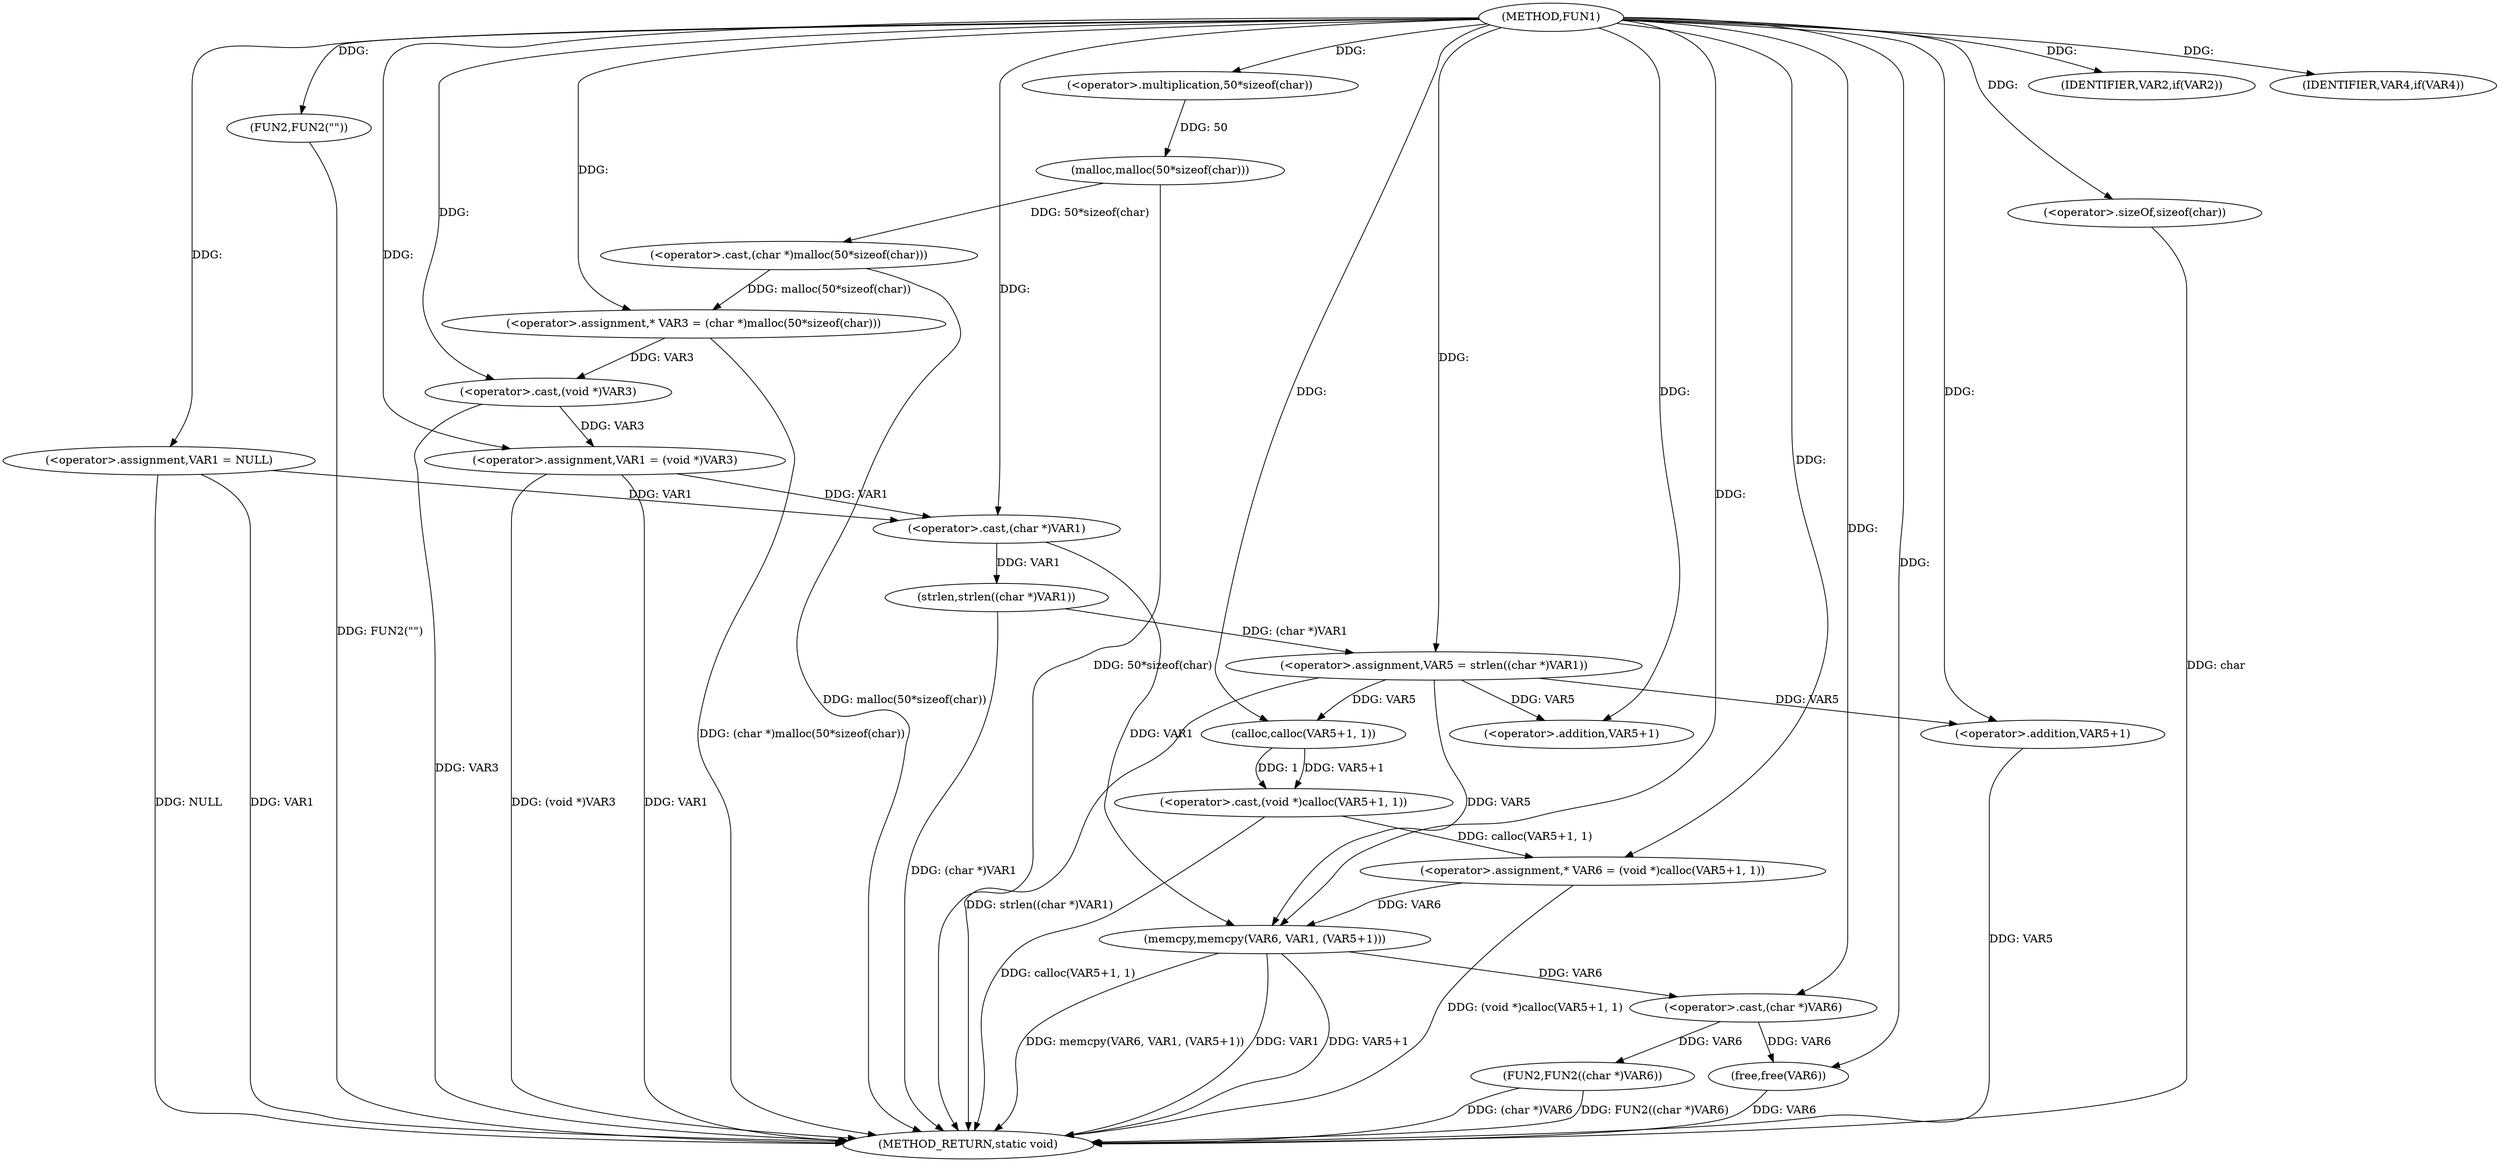 digraph FUN1 {  
"1000100" [label = "(METHOD,FUN1)" ]
"1000162" [label = "(METHOD_RETURN,static void)" ]
"1000103" [label = "(<operator>.assignment,VAR1 = NULL)" ]
"1000107" [label = "(IDENTIFIER,VAR2,if(VAR2))" ]
"1000109" [label = "(FUN2,FUN2(\"\"))" ]
"1000115" [label = "(<operator>.assignment,* VAR3 = (char *)malloc(50*sizeof(char)))" ]
"1000117" [label = "(<operator>.cast,(char *)malloc(50*sizeof(char)))" ]
"1000119" [label = "(malloc,malloc(50*sizeof(char)))" ]
"1000120" [label = "(<operator>.multiplication,50*sizeof(char))" ]
"1000122" [label = "(<operator>.sizeOf,sizeof(char))" ]
"1000124" [label = "(<operator>.assignment,VAR1 = (void *)VAR3)" ]
"1000126" [label = "(<operator>.cast,(void *)VAR3)" ]
"1000130" [label = "(IDENTIFIER,VAR4,if(VAR4))" ]
"1000134" [label = "(<operator>.assignment,VAR5 = strlen((char *)VAR1))" ]
"1000136" [label = "(strlen,strlen((char *)VAR1))" ]
"1000137" [label = "(<operator>.cast,(char *)VAR1)" ]
"1000141" [label = "(<operator>.assignment,* VAR6 = (void *)calloc(VAR5+1, 1))" ]
"1000143" [label = "(<operator>.cast,(void *)calloc(VAR5+1, 1))" ]
"1000145" [label = "(calloc,calloc(VAR5+1, 1))" ]
"1000146" [label = "(<operator>.addition,VAR5+1)" ]
"1000150" [label = "(memcpy,memcpy(VAR6, VAR1, (VAR5+1)))" ]
"1000153" [label = "(<operator>.addition,VAR5+1)" ]
"1000156" [label = "(FUN2,FUN2((char *)VAR6))" ]
"1000157" [label = "(<operator>.cast,(char *)VAR6)" ]
"1000160" [label = "(free,free(VAR6))" ]
  "1000115" -> "1000162"  [ label = "DDG: (char *)malloc(50*sizeof(char))"] 
  "1000124" -> "1000162"  [ label = "DDG: (void *)VAR3"] 
  "1000124" -> "1000162"  [ label = "DDG: VAR1"] 
  "1000156" -> "1000162"  [ label = "DDG: (char *)VAR6"] 
  "1000103" -> "1000162"  [ label = "DDG: VAR1"] 
  "1000103" -> "1000162"  [ label = "DDG: NULL"] 
  "1000150" -> "1000162"  [ label = "DDG: VAR1"] 
  "1000150" -> "1000162"  [ label = "DDG: VAR5+1"] 
  "1000153" -> "1000162"  [ label = "DDG: VAR5"] 
  "1000119" -> "1000162"  [ label = "DDG: 50*sizeof(char)"] 
  "1000150" -> "1000162"  [ label = "DDG: memcpy(VAR6, VAR1, (VAR5+1))"] 
  "1000117" -> "1000162"  [ label = "DDG: malloc(50*sizeof(char))"] 
  "1000160" -> "1000162"  [ label = "DDG: VAR6"] 
  "1000122" -> "1000162"  [ label = "DDG: char"] 
  "1000141" -> "1000162"  [ label = "DDG: (void *)calloc(VAR5+1, 1)"] 
  "1000134" -> "1000162"  [ label = "DDG: strlen((char *)VAR1)"] 
  "1000143" -> "1000162"  [ label = "DDG: calloc(VAR5+1, 1)"] 
  "1000126" -> "1000162"  [ label = "DDG: VAR3"] 
  "1000156" -> "1000162"  [ label = "DDG: FUN2((char *)VAR6)"] 
  "1000136" -> "1000162"  [ label = "DDG: (char *)VAR1"] 
  "1000109" -> "1000162"  [ label = "DDG: FUN2(\"\")"] 
  "1000100" -> "1000103"  [ label = "DDG: "] 
  "1000100" -> "1000107"  [ label = "DDG: "] 
  "1000100" -> "1000109"  [ label = "DDG: "] 
  "1000117" -> "1000115"  [ label = "DDG: malloc(50*sizeof(char))"] 
  "1000100" -> "1000115"  [ label = "DDG: "] 
  "1000119" -> "1000117"  [ label = "DDG: 50*sizeof(char)"] 
  "1000120" -> "1000119"  [ label = "DDG: 50"] 
  "1000100" -> "1000120"  [ label = "DDG: "] 
  "1000100" -> "1000122"  [ label = "DDG: "] 
  "1000126" -> "1000124"  [ label = "DDG: VAR3"] 
  "1000100" -> "1000124"  [ label = "DDG: "] 
  "1000115" -> "1000126"  [ label = "DDG: VAR3"] 
  "1000100" -> "1000126"  [ label = "DDG: "] 
  "1000100" -> "1000130"  [ label = "DDG: "] 
  "1000136" -> "1000134"  [ label = "DDG: (char *)VAR1"] 
  "1000100" -> "1000134"  [ label = "DDG: "] 
  "1000137" -> "1000136"  [ label = "DDG: VAR1"] 
  "1000124" -> "1000137"  [ label = "DDG: VAR1"] 
  "1000103" -> "1000137"  [ label = "DDG: VAR1"] 
  "1000100" -> "1000137"  [ label = "DDG: "] 
  "1000143" -> "1000141"  [ label = "DDG: calloc(VAR5+1, 1)"] 
  "1000100" -> "1000141"  [ label = "DDG: "] 
  "1000145" -> "1000143"  [ label = "DDG: VAR5+1"] 
  "1000145" -> "1000143"  [ label = "DDG: 1"] 
  "1000134" -> "1000145"  [ label = "DDG: VAR5"] 
  "1000100" -> "1000145"  [ label = "DDG: "] 
  "1000134" -> "1000146"  [ label = "DDG: VAR5"] 
  "1000100" -> "1000146"  [ label = "DDG: "] 
  "1000141" -> "1000150"  [ label = "DDG: VAR6"] 
  "1000100" -> "1000150"  [ label = "DDG: "] 
  "1000137" -> "1000150"  [ label = "DDG: VAR1"] 
  "1000134" -> "1000150"  [ label = "DDG: VAR5"] 
  "1000100" -> "1000153"  [ label = "DDG: "] 
  "1000134" -> "1000153"  [ label = "DDG: VAR5"] 
  "1000157" -> "1000156"  [ label = "DDG: VAR6"] 
  "1000150" -> "1000157"  [ label = "DDG: VAR6"] 
  "1000100" -> "1000157"  [ label = "DDG: "] 
  "1000157" -> "1000160"  [ label = "DDG: VAR6"] 
  "1000100" -> "1000160"  [ label = "DDG: "] 
}
